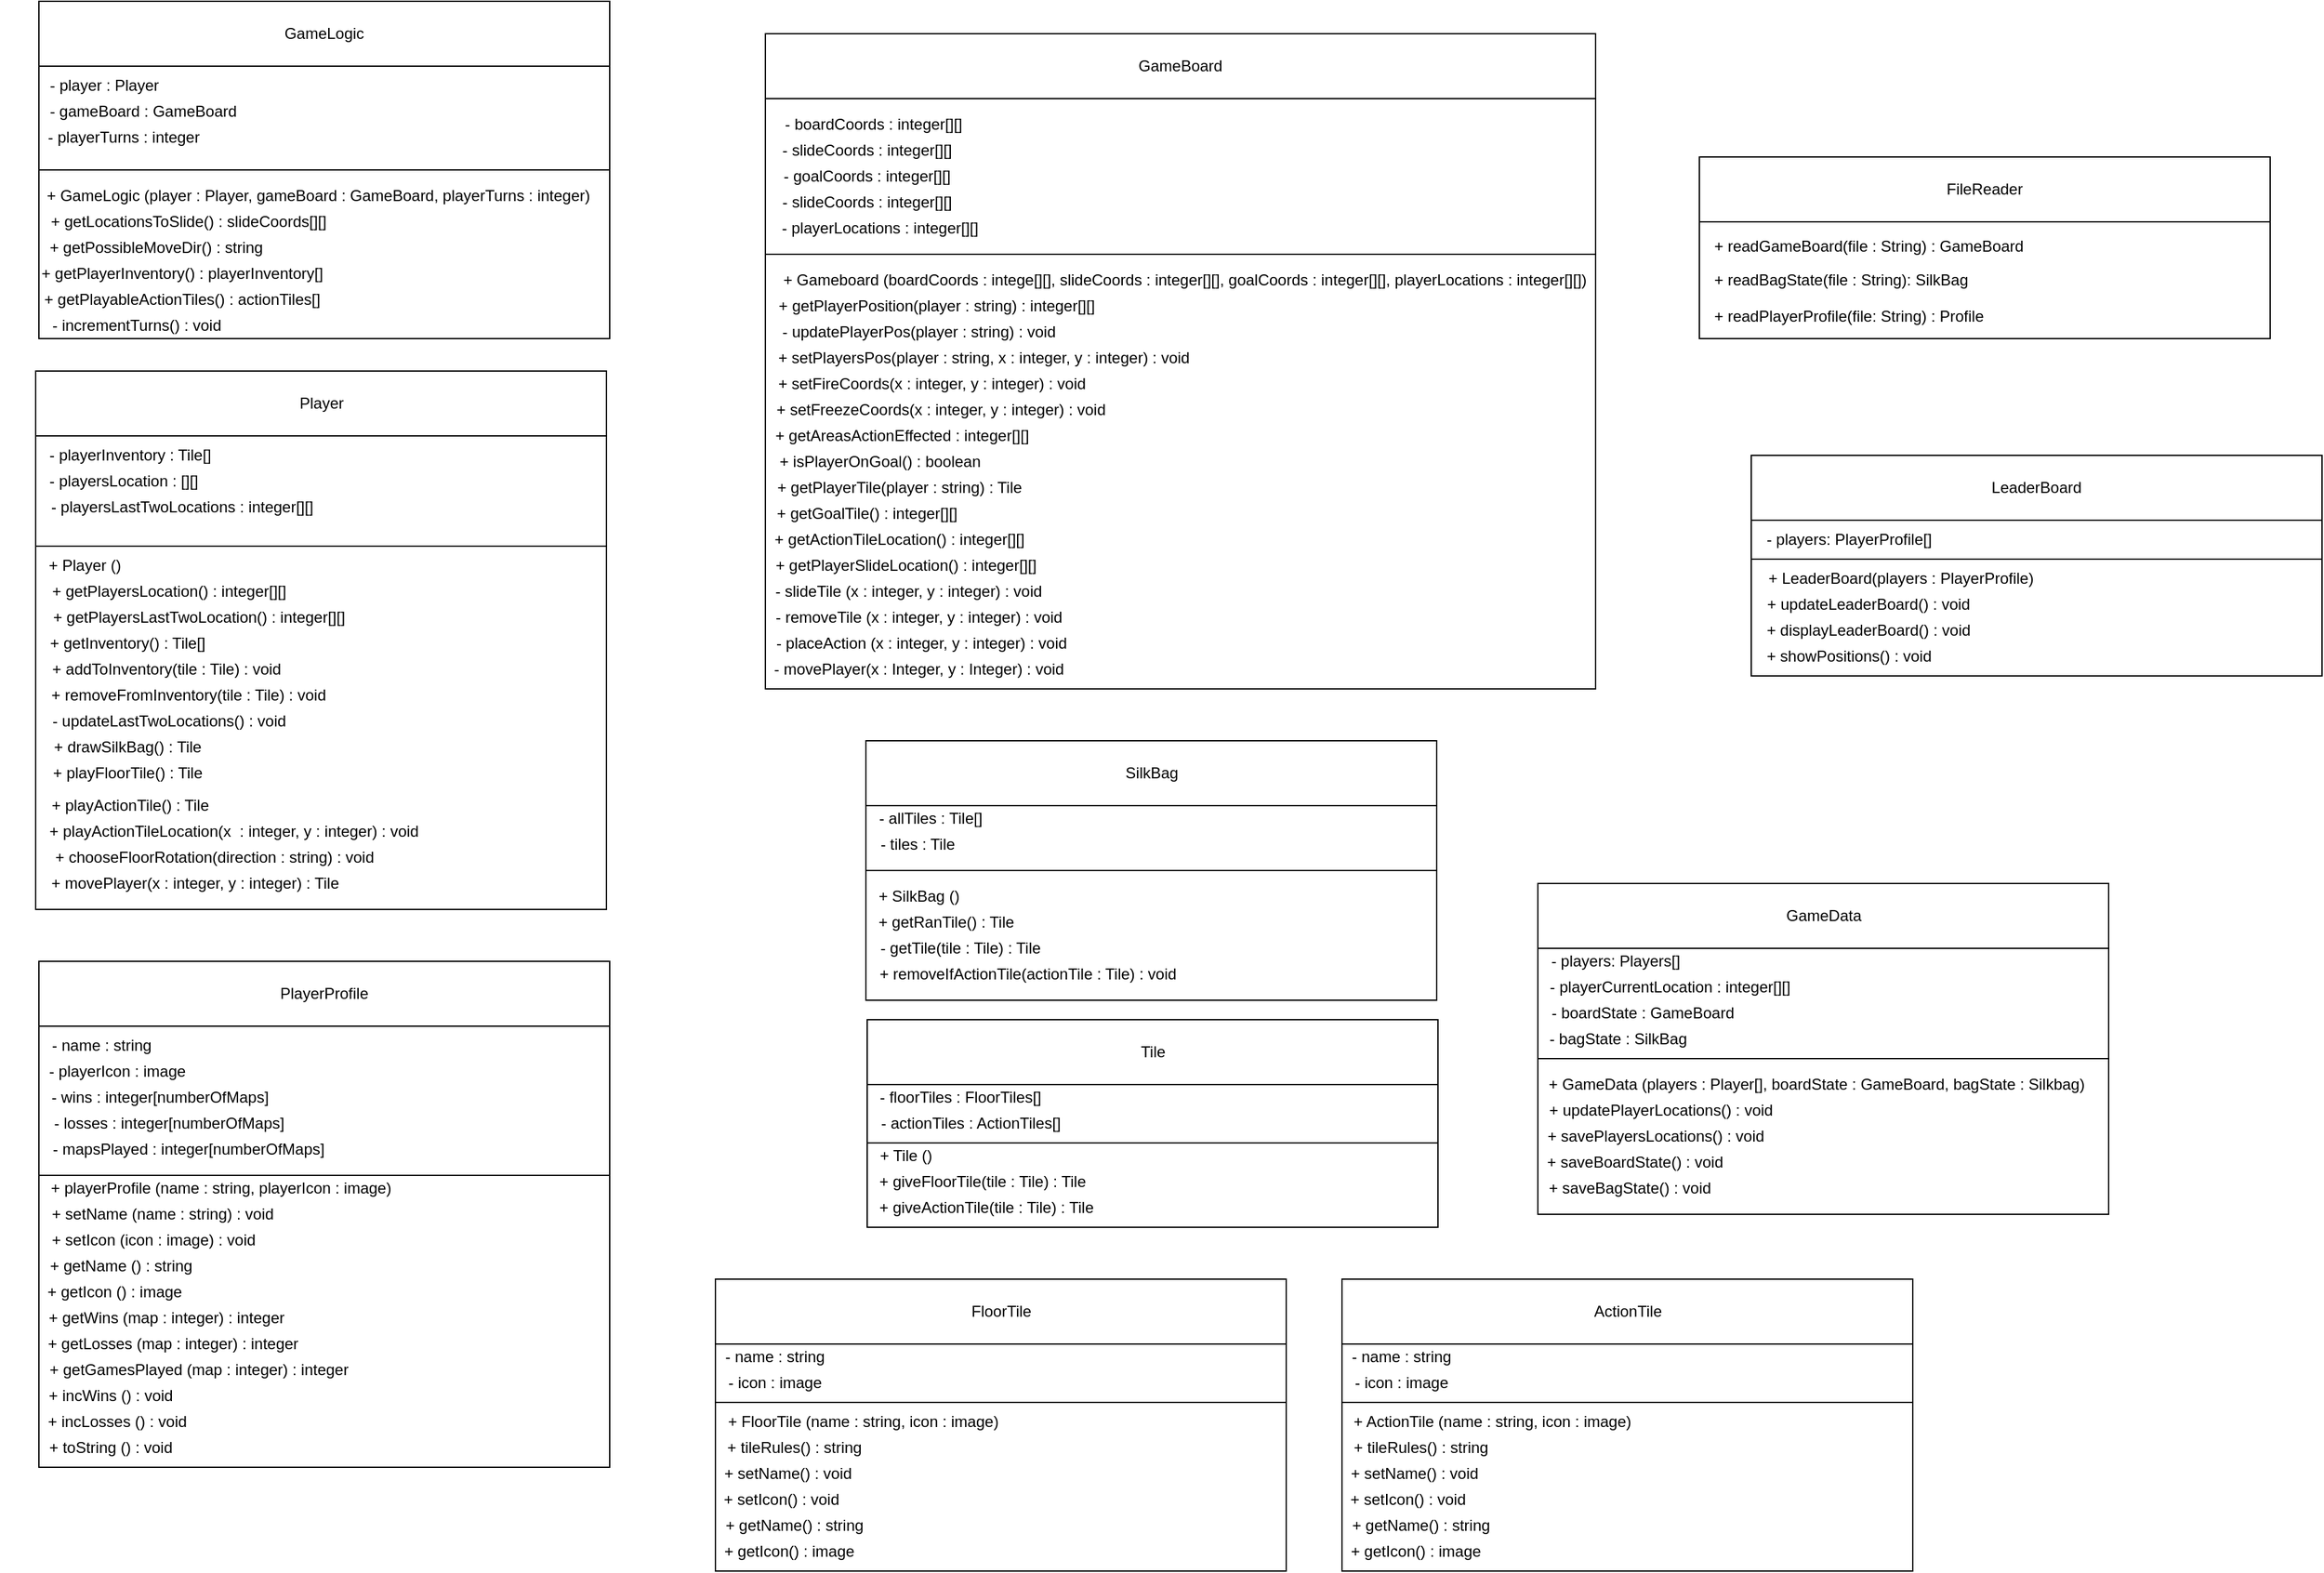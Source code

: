 <mxfile version="13.8.1" type="github"><diagram id="hc9EMMiAokFVV4D4Sd0b" name="Page-1"><mxGraphModel dx="1673" dy="942" grid="1" gridSize="10" guides="1" tooltips="1" connect="1" arrows="1" fold="1" page="1" pageScale="1" pageWidth="827" pageHeight="1169" math="0" shadow="0"><root><mxCell id="0"/><mxCell id="1" parent="0"/><mxCell id="tbtSMGsqEWslULZVBBSR-1" value="" style="rounded=0;whiteSpace=wrap;html=1;align=left;" parent="1" vertex="1"><mxGeometry x="90" y="90" width="440" height="130" as="geometry"/></mxCell><mxCell id="tbtSMGsqEWslULZVBBSR-2" value="GameLogic" style="rounded=0;whiteSpace=wrap;html=1;" parent="1" vertex="1"><mxGeometry x="90" y="90" width="440" height="50" as="geometry"/></mxCell><mxCell id="tbtSMGsqEWslULZVBBSR-5" value="" style="rounded=0;whiteSpace=wrap;html=1;" parent="1" vertex="1"><mxGeometry x="90" y="220" width="440" height="130" as="geometry"/></mxCell><mxCell id="tbtSMGsqEWslULZVBBSR-6" value="- playerTurns : integer " style="text;html=1;align=center;verticalAlign=middle;resizable=0;points=[];autosize=1;" parent="1" vertex="1"><mxGeometry x="90" y="185" width="130" height="20" as="geometry"/></mxCell><mxCell id="tbtSMGsqEWslULZVBBSR-10" value="+ getLocationsToSlide() : slideCoords[][]" style="text;html=1;align=center;verticalAlign=middle;resizable=0;points=[];autosize=1;" parent="1" vertex="1"><mxGeometry x="90" y="250" width="230" height="20" as="geometry"/></mxCell><mxCell id="tbtSMGsqEWslULZVBBSR-11" value="+ getPossibleMoveDir() : string" style="text;html=1;align=center;verticalAlign=middle;resizable=0;points=[];autosize=1;" parent="1" vertex="1"><mxGeometry x="90" y="270" width="180" height="20" as="geometry"/></mxCell><mxCell id="tbtSMGsqEWslULZVBBSR-12" value="+ getPlayerInventory() : playerInventory[]" style="text;html=1;align=center;verticalAlign=middle;resizable=0;points=[];autosize=1;" parent="1" vertex="1"><mxGeometry x="85" y="290" width="230" height="20" as="geometry"/></mxCell><mxCell id="tbtSMGsqEWslULZVBBSR-13" value="&amp;nbsp;&amp;nbsp;&amp;nbsp;&amp;nbsp;&amp;nbsp;&amp;nbsp; + getPlayableActionTiles() : actionTiles[]&amp;nbsp; " style="text;html=1;align=center;verticalAlign=middle;resizable=0;points=[];autosize=1;" parent="1" vertex="1"><mxGeometry x="60" y="310" width="260" height="20" as="geometry"/></mxCell><mxCell id="tbtSMGsqEWslULZVBBSR-16" value="" style="rounded=0;whiteSpace=wrap;html=1;align=left;" parent="1" vertex="1"><mxGeometry x="650" y="285" width="640" height="335" as="geometry"/></mxCell><mxCell id="tbtSMGsqEWslULZVBBSR-17" value="GameBoard" style="rounded=0;whiteSpace=wrap;html=1;" parent="1" vertex="1"><mxGeometry x="650" y="115" width="640" height="50" as="geometry"/></mxCell><mxCell id="tbtSMGsqEWslULZVBBSR-18" value="" style="rounded=0;whiteSpace=wrap;html=1;" parent="1" vertex="1"><mxGeometry x="650" y="165" width="640" height="120" as="geometry"/></mxCell><mxCell id="tbtSMGsqEWslULZVBBSR-20" value="&amp;nbsp;&amp;nbsp;&amp;nbsp;&amp;nbsp;&amp;nbsp;&amp;nbsp;&amp;nbsp;&amp;nbsp;&amp;nbsp;&amp;nbsp;&amp;nbsp;&amp;nbsp;&amp;nbsp;&amp;nbsp;&amp;nbsp; + getPlayerPosition(player : string) : integer[][]" style="text;html=1;align=center;verticalAlign=middle;resizable=0;points=[];autosize=1;" parent="1" vertex="1"><mxGeometry x="600" y="315" width="310" height="20" as="geometry"/></mxCell><mxCell id="tbtSMGsqEWslULZVBBSR-24" value="- updatePlayerPos(player : string) : void" style="text;html=1;align=center;verticalAlign=middle;resizable=0;points=[];autosize=1;" parent="1" vertex="1"><mxGeometry x="653" y="335" width="230" height="20" as="geometry"/></mxCell><mxCell id="tbtSMGsqEWslULZVBBSR-25" value="+ setPlayersPos(player : string, x : integer, y : integer) : void" style="text;html=1;align=center;verticalAlign=middle;resizable=0;points=[];autosize=1;" parent="1" vertex="1"><mxGeometry x="653" y="355" width="330" height="20" as="geometry"/></mxCell><mxCell id="tbtSMGsqEWslULZVBBSR-26" value="+ setFireCoords(x : integer, y : integer) : void" style="text;html=1;align=center;verticalAlign=middle;resizable=0;points=[];autosize=1;" parent="1" vertex="1"><mxGeometry x="653" y="375" width="250" height="20" as="geometry"/></mxCell><mxCell id="tbtSMGsqEWslULZVBBSR-27" value="+ setFreezeCoords(x : integer, y : integer) : void" style="text;html=1;align=center;verticalAlign=middle;resizable=0;points=[];autosize=1;" parent="1" vertex="1"><mxGeometry x="650" y="395" width="270" height="20" as="geometry"/></mxCell><mxCell id="tbtSMGsqEWslULZVBBSR-28" value="+ isPlayerOnGoal() : boolean" style="text;html=1;align=center;verticalAlign=middle;resizable=0;points=[];autosize=1;" parent="1" vertex="1"><mxGeometry x="653" y="435" width="170" height="20" as="geometry"/></mxCell><mxCell id="tbtSMGsqEWslULZVBBSR-29" value="+ getPlayerTile(player : string) : Tile" style="text;html=1;align=center;verticalAlign=middle;resizable=0;points=[];autosize=1;" parent="1" vertex="1"><mxGeometry x="648" y="455" width="210" height="20" as="geometry"/></mxCell><mxCell id="tbtSMGsqEWslULZVBBSR-30" value="+ getActionTileLocation() : integer[][]" style="text;html=1;align=center;verticalAlign=middle;resizable=0;points=[];autosize=1;" parent="1" vertex="1"><mxGeometry x="648" y="495" width="210" height="20" as="geometry"/></mxCell><mxCell id="tbtSMGsqEWslULZVBBSR-31" value="+ getPlayerSlideLocation() : integer[][]" style="text;html=1;align=center;verticalAlign=middle;resizable=0;points=[];autosize=1;" parent="1" vertex="1"><mxGeometry x="648" y="515" width="220" height="20" as="geometry"/></mxCell><mxCell id="tbtSMGsqEWslULZVBBSR-32" value="- slideTile (x : integer, y : integer) : void" style="text;html=1;align=center;verticalAlign=middle;resizable=0;points=[];autosize=1;" parent="1" vertex="1"><mxGeometry x="650" y="535" width="220" height="20" as="geometry"/></mxCell><mxCell id="tbtSMGsqEWslULZVBBSR-33" value="- placeAction (x : integer, y : integer) : void" style="text;html=1;align=center;verticalAlign=middle;resizable=0;points=[];autosize=1;" parent="1" vertex="1"><mxGeometry x="650" y="575" width="240" height="20" as="geometry"/></mxCell><mxCell id="tbtSMGsqEWslULZVBBSR-34" value="- movePlayer(x : Integer, y : Integer) : void" style="text;html=1;align=center;verticalAlign=middle;resizable=0;points=[];autosize=1;" parent="1" vertex="1"><mxGeometry x="653" y="595" width="230" height="20" as="geometry"/></mxCell><mxCell id="tbtSMGsqEWslULZVBBSR-36" value="+ getGoalTile() : integer[][]" style="text;html=1;align=center;verticalAlign=middle;resizable=0;points=[];autosize=1;" parent="1" vertex="1"><mxGeometry x="648" y="475" width="160" height="20" as="geometry"/></mxCell><mxCell id="tbtSMGsqEWslULZVBBSR-37" value="- boardCoords : integer[][]" style="text;html=1;align=center;verticalAlign=middle;resizable=0;points=[];autosize=1;" parent="1" vertex="1"><mxGeometry x="658" y="175" width="150" height="20" as="geometry"/></mxCell><mxCell id="tbtSMGsqEWslULZVBBSR-38" value="- slideCoords : integer[][]" style="text;html=1;align=center;verticalAlign=middle;resizable=0;points=[];autosize=1;" parent="1" vertex="1"><mxGeometry x="653" y="195" width="150" height="20" as="geometry"/></mxCell><mxCell id="tbtSMGsqEWslULZVBBSR-39" value="- goalCoords : integer[][]" style="text;html=1;align=center;verticalAlign=middle;resizable=0;points=[];autosize=1;" parent="1" vertex="1"><mxGeometry x="653" y="215" width="150" height="20" as="geometry"/></mxCell><mxCell id="tbtSMGsqEWslULZVBBSR-40" value="- slideCoords : integer[][]" style="text;html=1;align=center;verticalAlign=middle;resizable=0;points=[];autosize=1;" parent="1" vertex="1"><mxGeometry x="653" y="235" width="150" height="20" as="geometry"/></mxCell><mxCell id="tbtSMGsqEWslULZVBBSR-41" value="+ getAreasActionEffected : integer[][]" style="text;html=1;align=center;verticalAlign=middle;resizable=0;points=[];autosize=1;" parent="1" vertex="1"><mxGeometry x="650" y="415" width="210" height="20" as="geometry"/></mxCell><mxCell id="tbtSMGsqEWslULZVBBSR-42" value="- playerLocations : integer[][]" style="text;html=1;align=center;verticalAlign=middle;resizable=0;points=[];autosize=1;" parent="1" vertex="1"><mxGeometry x="653" y="255" width="170" height="20" as="geometry"/></mxCell><mxCell id="tbtSMGsqEWslULZVBBSR-43" value="+ Gameboard (boardCoords : intege[][], slideCoords : integer[][], goalCoords : integer[][], playerLocations : integer[][]) " style="text;html=1;align=center;verticalAlign=middle;resizable=0;points=[];autosize=1;" parent="1" vertex="1"><mxGeometry x="648" y="295" width="650" height="20" as="geometry"/></mxCell><mxCell id="tbtSMGsqEWslULZVBBSR-44" value="- gameBoard : GameBoard " style="text;html=1;align=center;verticalAlign=middle;resizable=0;points=[];autosize=1;" parent="1" vertex="1"><mxGeometry x="90" y="165" width="160" height="20" as="geometry"/></mxCell><mxCell id="tbtSMGsqEWslULZVBBSR-45" value="- player : Player" style="text;html=1;align=center;verticalAlign=middle;resizable=0;points=[];autosize=1;" parent="1" vertex="1"><mxGeometry x="90" y="145" width="100" height="20" as="geometry"/></mxCell><mxCell id="tbtSMGsqEWslULZVBBSR-46" value="- incrementTurns() : void " style="text;html=1;align=center;verticalAlign=middle;resizable=0;points=[];autosize=1;" parent="1" vertex="1"><mxGeometry x="90" y="330" width="150" height="20" as="geometry"/></mxCell><mxCell id="tbtSMGsqEWslULZVBBSR-47" value="+ GameLogic (player : Player, gameBoard : GameBoard, playerTurns : integer)" style="text;html=1;align=center;verticalAlign=middle;resizable=0;points=[];autosize=1;" parent="1" vertex="1"><mxGeometry x="85" y="230" width="440" height="20" as="geometry"/></mxCell><mxCell id="tbtSMGsqEWslULZVBBSR-48" value="- removeTile (x : integer, y : integer) : void" style="text;html=1;align=center;verticalAlign=middle;resizable=0;points=[];autosize=1;" parent="1" vertex="1"><mxGeometry x="653" y="555" width="230" height="20" as="geometry"/></mxCell><mxCell id="tbtSMGsqEWslULZVBBSR-49" value="" style="rounded=0;whiteSpace=wrap;html=1;align=left;" parent="1" vertex="1"><mxGeometry x="87.5" y="375" width="440" height="135" as="geometry"/></mxCell><mxCell id="tbtSMGsqEWslULZVBBSR-50" value="Player" style="rounded=0;whiteSpace=wrap;html=1;" parent="1" vertex="1"><mxGeometry x="87.5" y="375" width="440" height="50" as="geometry"/></mxCell><mxCell id="tbtSMGsqEWslULZVBBSR-51" value="" style="rounded=0;whiteSpace=wrap;html=1;" parent="1" vertex="1"><mxGeometry x="87.5" y="510" width="440" height="280" as="geometry"/></mxCell><mxCell id="tbtSMGsqEWslULZVBBSR-57" value="- playerInventory : Tile[]" style="text;html=1;align=center;verticalAlign=middle;resizable=0;points=[];autosize=1;" parent="1" vertex="1"><mxGeometry x="90" y="430" width="140" height="20" as="geometry"/></mxCell><mxCell id="tbtSMGsqEWslULZVBBSR-82" value="" style="rounded=0;whiteSpace=wrap;html=1;align=left;" parent="1" vertex="1"><mxGeometry x="90" y="830" width="440" height="185" as="geometry"/></mxCell><mxCell id="tbtSMGsqEWslULZVBBSR-83" value="PlayerProfile" style="rounded=0;whiteSpace=wrap;html=1;" parent="1" vertex="1"><mxGeometry x="90" y="830" width="440" height="50" as="geometry"/></mxCell><mxCell id="tbtSMGsqEWslULZVBBSR-84" value="" style="rounded=0;whiteSpace=wrap;html=1;" parent="1" vertex="1"><mxGeometry x="90" y="995" width="440" height="225" as="geometry"/></mxCell><mxCell id="tbtSMGsqEWslULZVBBSR-85" value="- wins : integer[numberOfMaps] " style="text;html=1;align=center;verticalAlign=middle;resizable=0;points=[];autosize=1;" parent="1" vertex="1"><mxGeometry x="87.5" y="925" width="190" height="20" as="geometry"/></mxCell><mxCell id="tbtSMGsqEWslULZVBBSR-86" value="- playerIcon : image " style="text;html=1;align=center;verticalAlign=middle;resizable=0;points=[];autosize=1;" parent="1" vertex="1"><mxGeometry x="90" y="905" width="120" height="20" as="geometry"/></mxCell><mxCell id="tbtSMGsqEWslULZVBBSR-87" value="- name : string" style="text;html=1;align=center;verticalAlign=middle;resizable=0;points=[];autosize=1;" parent="1" vertex="1"><mxGeometry x="92.5" y="885" width="90" height="20" as="geometry"/></mxCell><mxCell id="tbtSMGsqEWslULZVBBSR-88" value="- losses : integer[numberOfMaps] " style="text;html=1;align=center;verticalAlign=middle;resizable=0;points=[];autosize=1;" parent="1" vertex="1"><mxGeometry x="90" y="945" width="200" height="20" as="geometry"/></mxCell><mxCell id="tbtSMGsqEWslULZVBBSR-89" value="- mapsPlayed : integer[numberOfMaps] " style="text;html=1;align=center;verticalAlign=middle;resizable=0;points=[];autosize=1;" parent="1" vertex="1"><mxGeometry x="90" y="965" width="230" height="20" as="geometry"/></mxCell><mxCell id="tbtSMGsqEWslULZVBBSR-90" value="+ playerProfile (name : string, playerIcon : image)" style="text;html=1;align=center;verticalAlign=middle;resizable=0;points=[];autosize=1;" parent="1" vertex="1"><mxGeometry x="90" y="995" width="280" height="20" as="geometry"/></mxCell><mxCell id="tbtSMGsqEWslULZVBBSR-91" value="+ setName (name : string) : void " style="text;html=1;align=center;verticalAlign=middle;resizable=0;points=[];autosize=1;" parent="1" vertex="1"><mxGeometry x="90" y="1015" width="190" height="20" as="geometry"/></mxCell><mxCell id="tbtSMGsqEWslULZVBBSR-92" value="+ setIcon (icon : image) : void " style="text;html=1;align=center;verticalAlign=middle;resizable=0;points=[];autosize=1;" parent="1" vertex="1"><mxGeometry x="92.5" y="1035" width="170" height="20" as="geometry"/></mxCell><mxCell id="tbtSMGsqEWslULZVBBSR-93" value="+ getName () : string " style="text;html=1;align=center;verticalAlign=middle;resizable=0;points=[];autosize=1;" parent="1" vertex="1"><mxGeometry x="87.5" y="1055" width="130" height="20" as="geometry"/></mxCell><mxCell id="tbtSMGsqEWslULZVBBSR-94" value="+ getIcon () : image " style="text;html=1;align=center;verticalAlign=middle;resizable=0;points=[];autosize=1;" parent="1" vertex="1"><mxGeometry x="87.5" y="1075" width="120" height="20" as="geometry"/></mxCell><mxCell id="tbtSMGsqEWslULZVBBSR-95" value="+ getWins (map : integer) : integer " style="text;html=1;align=center;verticalAlign=middle;resizable=0;points=[];autosize=1;" parent="1" vertex="1"><mxGeometry x="87.5" y="1095" width="200" height="20" as="geometry"/></mxCell><mxCell id="tbtSMGsqEWslULZVBBSR-96" value="+ getLosses (map : integer) : integer " style="text;html=1;align=center;verticalAlign=middle;resizable=0;points=[];autosize=1;" parent="1" vertex="1"><mxGeometry x="87.5" y="1115" width="210" height="20" as="geometry"/></mxCell><mxCell id="tbtSMGsqEWslULZVBBSR-97" value="+ incWins () : void " style="text;html=1;align=center;verticalAlign=middle;resizable=0;points=[];autosize=1;" parent="1" vertex="1"><mxGeometry x="90" y="1155" width="110" height="20" as="geometry"/></mxCell><mxCell id="tbtSMGsqEWslULZVBBSR-98" value="+ incLosses () : void " style="text;html=1;align=center;verticalAlign=middle;resizable=0;points=[];autosize=1;" parent="1" vertex="1"><mxGeometry x="85" y="1175" width="130" height="20" as="geometry"/></mxCell><mxCell id="tbtSMGsqEWslULZVBBSR-99" value="+ getGamesPlayed (map : integer) : integer " style="text;html=1;align=center;verticalAlign=middle;resizable=0;points=[];autosize=1;" parent="1" vertex="1"><mxGeometry x="87.5" y="1135" width="250" height="20" as="geometry"/></mxCell><mxCell id="tbtSMGsqEWslULZVBBSR-100" value="+ toString () : void " style="text;html=1;align=center;verticalAlign=middle;resizable=0;points=[];autosize=1;" parent="1" vertex="1"><mxGeometry x="90" y="1195" width="110" height="20" as="geometry"/></mxCell><mxCell id="tbtSMGsqEWslULZVBBSR-101" value="&amp;nbsp;&amp;nbsp; - playersLastTwoLocations : integer[][]" style="text;html=1;align=center;verticalAlign=middle;resizable=0;points=[];autosize=1;" parent="1" vertex="1"><mxGeometry x="80" y="470" width="230" height="20" as="geometry"/></mxCell><mxCell id="tbtSMGsqEWslULZVBBSR-102" value="&amp;nbsp;&amp;nbsp; - playersLocation : [][]" style="text;html=1;align=center;verticalAlign=middle;resizable=0;points=[];autosize=1;" parent="1" vertex="1"><mxGeometry x="80" y="450" width="140" height="20" as="geometry"/></mxCell><mxCell id="tbtSMGsqEWslULZVBBSR-104" value="&amp;nbsp;&amp;nbsp; + getPlayersLocation() : integer[][]" style="text;html=1;align=center;verticalAlign=middle;resizable=0;points=[];autosize=1;" parent="1" vertex="1"><mxGeometry x="80" y="535" width="210" height="20" as="geometry"/></mxCell><mxCell id="tbtSMGsqEWslULZVBBSR-106" value="&amp;nbsp;&amp;nbsp; + getPlayersLastTwoLocation() : integer[][]" style="text;html=1;align=center;verticalAlign=middle;resizable=0;points=[];autosize=1;" parent="1" vertex="1"><mxGeometry x="82.5" y="555" width="250" height="20" as="geometry"/></mxCell><mxCell id="tbtSMGsqEWslULZVBBSR-107" value="+ Player ()" style="text;html=1;align=center;verticalAlign=middle;resizable=0;points=[];autosize=1;" parent="1" vertex="1"><mxGeometry x="90" y="515" width="70" height="20" as="geometry"/></mxCell><mxCell id="tbtSMGsqEWslULZVBBSR-108" value="&amp;nbsp;&amp;nbsp; - updateLastTwoLocations() : void" style="text;html=1;align=center;verticalAlign=middle;resizable=0;points=[];autosize=1;" parent="1" vertex="1"><mxGeometry x="80" y="635" width="210" height="20" as="geometry"/></mxCell><mxCell id="tbtSMGsqEWslULZVBBSR-109" value="&amp;nbsp;&amp;nbsp; + drawSilkBag() : Tile" style="text;html=1;align=center;verticalAlign=middle;resizable=0;points=[];autosize=1;" parent="1" vertex="1"><mxGeometry x="82.5" y="655" width="140" height="20" as="geometry"/></mxCell><mxCell id="tbtSMGsqEWslULZVBBSR-110" value="&amp;nbsp;&amp;nbsp; + getInventory() : Tile[]" style="text;html=1;align=center;verticalAlign=middle;resizable=0;points=[];autosize=1;" parent="1" vertex="1"><mxGeometry x="82.5" y="575" width="140" height="20" as="geometry"/></mxCell><mxCell id="tbtSMGsqEWslULZVBBSR-111" value="&amp;nbsp;&amp;nbsp; + addToInventory(tile : Tile) : void" style="text;html=1;align=center;verticalAlign=middle;resizable=0;points=[];autosize=1;" parent="1" vertex="1"><mxGeometry x="82.5" y="595" width="200" height="20" as="geometry"/></mxCell><mxCell id="tbtSMGsqEWslULZVBBSR-112" value="&amp;nbsp;&amp;nbsp; + removeFromInventory(tile : Tile) : void" style="text;html=1;align=center;verticalAlign=middle;resizable=0;points=[];autosize=1;" parent="1" vertex="1"><mxGeometry x="80" y="615" width="240" height="20" as="geometry"/></mxCell><mxCell id="tbtSMGsqEWslULZVBBSR-113" value="&amp;nbsp;&amp;nbsp; + playFloorTile() : Tile " style="text;html=1;align=center;verticalAlign=middle;resizable=0;points=[];autosize=1;" parent="1" vertex="1"><mxGeometry x="82.5" y="675" width="140" height="20" as="geometry"/></mxCell><mxCell id="tbtSMGsqEWslULZVBBSR-114" value="&amp;nbsp;&amp;nbsp; + playActionTile() : Tile" style="text;html=1;align=center;verticalAlign=middle;resizable=0;points=[];autosize=1;" parent="1" vertex="1"><mxGeometry x="80" y="700" width="150" height="20" as="geometry"/></mxCell><mxCell id="tbtSMGsqEWslULZVBBSR-115" value="&amp;nbsp;&amp;nbsp; + chooseFloorRotation(direction : string) : void" style="text;html=1;align=center;verticalAlign=middle;resizable=0;points=[];autosize=1;" parent="1" vertex="1"><mxGeometry x="80" y="740" width="280" height="20" as="geometry"/></mxCell><mxCell id="tbtSMGsqEWslULZVBBSR-116" value="&amp;nbsp;&amp;nbsp; + playActionTileLocation(x&amp;nbsp; : integer, y : integer) : void" style="text;html=1;align=center;verticalAlign=middle;resizable=0;points=[];autosize=1;" parent="1" vertex="1"><mxGeometry x="80" y="720" width="310" height="20" as="geometry"/></mxCell><mxCell id="tbtSMGsqEWslULZVBBSR-117" value="&amp;nbsp;&amp;nbsp; + movePlayer(x : integer, y : integer) : Tile" style="text;html=1;align=center;verticalAlign=middle;resizable=0;points=[];autosize=1;" parent="1" vertex="1"><mxGeometry x="85" y="760" width="240" height="20" as="geometry"/></mxCell><mxCell id="hSHP5A7G_jjUeUoypNoO-1" value="" style="rounded=0;whiteSpace=wrap;html=1;align=left;" vertex="1" parent="1"><mxGeometry x="727.5" y="660" width="440" height="135" as="geometry"/></mxCell><mxCell id="hSHP5A7G_jjUeUoypNoO-2" value="SilkBag" style="rounded=0;whiteSpace=wrap;html=1;" vertex="1" parent="1"><mxGeometry x="727.5" y="660" width="440" height="50" as="geometry"/></mxCell><mxCell id="hSHP5A7G_jjUeUoypNoO-3" value="&lt;div&gt;&lt;br&gt;&lt;/div&gt;&lt;div&gt;&lt;br&gt;&lt;/div&gt;" style="rounded=0;whiteSpace=wrap;html=1;" vertex="1" parent="1"><mxGeometry x="727.5" y="760" width="440" height="100" as="geometry"/></mxCell><mxCell id="hSHP5A7G_jjUeUoypNoO-4" value="- allTiles : Tile[]" style="text;html=1;align=center;verticalAlign=middle;resizable=0;points=[];autosize=1;" vertex="1" parent="1"><mxGeometry x="727" y="710" width="100" height="20" as="geometry"/></mxCell><mxCell id="hSHP5A7G_jjUeUoypNoO-39" value="+ SilkBag ()" style="text;html=1;align=center;verticalAlign=middle;resizable=0;points=[];autosize=1;" vertex="1" parent="1"><mxGeometry x="728" y="770" width="80" height="20" as="geometry"/></mxCell><mxCell id="hSHP5A7G_jjUeUoypNoO-40" value="+ getRanTile() : Tile" style="text;html=1;align=center;verticalAlign=middle;resizable=0;points=[];autosize=1;" vertex="1" parent="1"><mxGeometry x="728.5" y="790" width="120" height="20" as="geometry"/></mxCell><mxCell id="hSHP5A7G_jjUeUoypNoO-41" value="+ removeIfActionTile(actionTile : Tile) : void" style="text;html=1;align=center;verticalAlign=middle;resizable=0;points=[];autosize=1;" vertex="1" parent="1"><mxGeometry x="727" y="830" width="250" height="20" as="geometry"/></mxCell><mxCell id="hSHP5A7G_jjUeUoypNoO-42" value="" style="rounded=0;whiteSpace=wrap;html=1;align=left;" vertex="1" parent="1"><mxGeometry x="728.5" y="875" width="440" height="135" as="geometry"/></mxCell><mxCell id="hSHP5A7G_jjUeUoypNoO-43" value="Tile" style="rounded=0;whiteSpace=wrap;html=1;" vertex="1" parent="1"><mxGeometry x="728.5" y="875" width="440" height="50" as="geometry"/></mxCell><mxCell id="hSHP5A7G_jjUeUoypNoO-44" value="" style="rounded=0;whiteSpace=wrap;html=1;" vertex="1" parent="1"><mxGeometry x="728.5" y="970" width="440" height="65" as="geometry"/></mxCell><mxCell id="hSHP5A7G_jjUeUoypNoO-45" value="- floorTiles : FloorTiles[]" style="text;html=1;align=center;verticalAlign=middle;resizable=0;points=[];autosize=1;" vertex="1" parent="1"><mxGeometry x="730" y="925" width="140" height="20" as="geometry"/></mxCell><mxCell id="hSHP5A7G_jjUeUoypNoO-46" value="+ Tile ()" style="text;html=1;align=center;verticalAlign=middle;resizable=0;points=[];autosize=1;" vertex="1" parent="1"><mxGeometry x="727.5" y="970" width="60" height="20" as="geometry"/></mxCell><mxCell id="hSHP5A7G_jjUeUoypNoO-47" value="+ giveFloorTile(tile : Tile) : Tile" style="text;html=1;align=center;verticalAlign=middle;resizable=0;points=[];autosize=1;" vertex="1" parent="1"><mxGeometry x="727" y="990" width="180" height="20" as="geometry"/></mxCell><mxCell id="hSHP5A7G_jjUeUoypNoO-50" value="- getTile(tile : Tile) : Tile" style="text;html=1;align=center;verticalAlign=middle;resizable=0;points=[];autosize=1;" vertex="1" parent="1"><mxGeometry x="730" y="810" width="140" height="20" as="geometry"/></mxCell><mxCell id="hSHP5A7G_jjUeUoypNoO-51" value="- actionTiles : ActionTiles[]" style="text;html=1;align=center;verticalAlign=middle;resizable=0;points=[];autosize=1;" vertex="1" parent="1"><mxGeometry x="727.5" y="945" width="160" height="20" as="geometry"/></mxCell><mxCell id="hSHP5A7G_jjUeUoypNoO-52" value="" style="rounded=0;whiteSpace=wrap;html=1;align=left;" vertex="1" parent="1"><mxGeometry x="611.5" y="1075" width="440" height="135" as="geometry"/></mxCell><mxCell id="hSHP5A7G_jjUeUoypNoO-53" value="FloorTile" style="rounded=0;whiteSpace=wrap;html=1;" vertex="1" parent="1"><mxGeometry x="611.5" y="1075" width="440" height="50" as="geometry"/></mxCell><mxCell id="hSHP5A7G_jjUeUoypNoO-54" value="" style="rounded=0;whiteSpace=wrap;html=1;" vertex="1" parent="1"><mxGeometry x="611.5" y="1170" width="440" height="130" as="geometry"/></mxCell><mxCell id="hSHP5A7G_jjUeUoypNoO-55" value="- name : string" style="text;html=1;align=center;verticalAlign=middle;resizable=0;points=[];autosize=1;" vertex="1" parent="1"><mxGeometry x="611.5" y="1125" width="90" height="20" as="geometry"/></mxCell><mxCell id="hSHP5A7G_jjUeUoypNoO-56" value="+ FloorTile (name : string, icon : image)" style="text;html=1;align=center;verticalAlign=middle;resizable=0;points=[];autosize=1;" vertex="1" parent="1"><mxGeometry x="610" y="1175" width="230" height="20" as="geometry"/></mxCell><mxCell id="hSHP5A7G_jjUeUoypNoO-57" value="+ tileRules() : string" style="text;html=1;align=center;verticalAlign=middle;resizable=0;points=[];autosize=1;" vertex="1" parent="1"><mxGeometry x="611.5" y="1195" width="120" height="20" as="geometry"/></mxCell><mxCell id="hSHP5A7G_jjUeUoypNoO-58" value="- icon : image" style="text;html=1;align=center;verticalAlign=middle;resizable=0;points=[];autosize=1;" vertex="1" parent="1"><mxGeometry x="611.5" y="1145" width="90" height="20" as="geometry"/></mxCell><mxCell id="hSHP5A7G_jjUeUoypNoO-66" value="+ giveActionTile(tile : Tile) : Tile" style="text;html=1;align=center;verticalAlign=middle;resizable=0;points=[];autosize=1;" vertex="1" parent="1"><mxGeometry x="730" y="1010" width="180" height="20" as="geometry"/></mxCell><mxCell id="hSHP5A7G_jjUeUoypNoO-69" value="+ setName() : void" style="text;html=1;align=center;verticalAlign=middle;resizable=0;points=[];autosize=1;" vertex="1" parent="1"><mxGeometry x="607" y="1215" width="120" height="20" as="geometry"/></mxCell><mxCell id="hSHP5A7G_jjUeUoypNoO-70" value="+ setIcon() : void" style="text;html=1;align=center;verticalAlign=middle;resizable=0;points=[];autosize=1;" vertex="1" parent="1"><mxGeometry x="611.5" y="1235" width="100" height="20" as="geometry"/></mxCell><mxCell id="hSHP5A7G_jjUeUoypNoO-71" value="+ getIcon() : image" style="text;html=1;align=center;verticalAlign=middle;resizable=0;points=[];autosize=1;" vertex="1" parent="1"><mxGeometry x="607.5" y="1275" width="120" height="20" as="geometry"/></mxCell><mxCell id="hSHP5A7G_jjUeUoypNoO-72" value="+ getName() : string" style="text;html=1;align=center;verticalAlign=middle;resizable=0;points=[];autosize=1;" vertex="1" parent="1"><mxGeometry x="611.5" y="1255" width="120" height="20" as="geometry"/></mxCell><mxCell id="hSHP5A7G_jjUeUoypNoO-95" value="" style="rounded=0;whiteSpace=wrap;html=1;align=left;" vertex="1" parent="1"><mxGeometry x="1094.5" y="1075" width="440" height="135" as="geometry"/></mxCell><mxCell id="hSHP5A7G_jjUeUoypNoO-96" value="ActionTile" style="rounded=0;whiteSpace=wrap;html=1;" vertex="1" parent="1"><mxGeometry x="1094.5" y="1075" width="440" height="50" as="geometry"/></mxCell><mxCell id="hSHP5A7G_jjUeUoypNoO-97" value="" style="rounded=0;whiteSpace=wrap;html=1;" vertex="1" parent="1"><mxGeometry x="1094.5" y="1170" width="440" height="130" as="geometry"/></mxCell><mxCell id="hSHP5A7G_jjUeUoypNoO-98" value="- name : string" style="text;html=1;align=center;verticalAlign=middle;resizable=0;points=[];autosize=1;" vertex="1" parent="1"><mxGeometry x="1094.5" y="1125" width="90" height="20" as="geometry"/></mxCell><mxCell id="hSHP5A7G_jjUeUoypNoO-99" value="+ ActionTile (name : string, icon : image)" style="text;html=1;align=center;verticalAlign=middle;resizable=0;points=[];autosize=1;" vertex="1" parent="1"><mxGeometry x="1094.5" y="1175" width="230" height="20" as="geometry"/></mxCell><mxCell id="hSHP5A7G_jjUeUoypNoO-100" value="+ tileRules() : string" style="text;html=1;align=center;verticalAlign=middle;resizable=0;points=[];autosize=1;" vertex="1" parent="1"><mxGeometry x="1094.5" y="1195" width="120" height="20" as="geometry"/></mxCell><mxCell id="hSHP5A7G_jjUeUoypNoO-101" value="- icon : image" style="text;html=1;align=center;verticalAlign=middle;resizable=0;points=[];autosize=1;" vertex="1" parent="1"><mxGeometry x="1094.5" y="1145" width="90" height="20" as="geometry"/></mxCell><mxCell id="hSHP5A7G_jjUeUoypNoO-102" value="+ setName() : void" style="text;html=1;align=center;verticalAlign=middle;resizable=0;points=[];autosize=1;" vertex="1" parent="1"><mxGeometry x="1090" y="1215" width="120" height="20" as="geometry"/></mxCell><mxCell id="hSHP5A7G_jjUeUoypNoO-103" value="+ setIcon() : void" style="text;html=1;align=center;verticalAlign=middle;resizable=0;points=[];autosize=1;" vertex="1" parent="1"><mxGeometry x="1094.5" y="1235" width="100" height="20" as="geometry"/></mxCell><mxCell id="hSHP5A7G_jjUeUoypNoO-104" value="+ getIcon() : image" style="text;html=1;align=center;verticalAlign=middle;resizable=0;points=[];autosize=1;" vertex="1" parent="1"><mxGeometry x="1090.5" y="1275" width="120" height="20" as="geometry"/></mxCell><mxCell id="hSHP5A7G_jjUeUoypNoO-105" value="+ getName() : string" style="text;html=1;align=center;verticalAlign=middle;resizable=0;points=[];autosize=1;" vertex="1" parent="1"><mxGeometry x="1094.5" y="1255" width="120" height="20" as="geometry"/></mxCell><mxCell id="hSHP5A7G_jjUeUoypNoO-106" value="- tiles : Tile" style="text;html=1;align=center;verticalAlign=middle;resizable=0;points=[];autosize=1;" vertex="1" parent="1"><mxGeometry x="731.5" y="730" width="70" height="20" as="geometry"/></mxCell><mxCell id="hSHP5A7G_jjUeUoypNoO-108" value="" style="rounded=0;whiteSpace=wrap;html=1;align=left;" vertex="1" parent="1"><mxGeometry x="1245.5" y="770" width="440" height="135" as="geometry"/></mxCell><mxCell id="hSHP5A7G_jjUeUoypNoO-109" value="GameData" style="rounded=0;whiteSpace=wrap;html=1;" vertex="1" parent="1"><mxGeometry x="1245.5" y="770" width="440" height="50" as="geometry"/></mxCell><mxCell id="hSHP5A7G_jjUeUoypNoO-110" value="" style="rounded=0;whiteSpace=wrap;html=1;" vertex="1" parent="1"><mxGeometry x="1245.5" y="905" width="440" height="120" as="geometry"/></mxCell><mxCell id="hSHP5A7G_jjUeUoypNoO-111" value="- players: Players[]" style="text;html=1;align=center;verticalAlign=middle;resizable=0;points=[];autosize=1;" vertex="1" parent="1"><mxGeometry x="1245" y="820" width="120" height="20" as="geometry"/></mxCell><mxCell id="hSHP5A7G_jjUeUoypNoO-112" value="+ GameData (players : Player[], boardState : GameBoard, bagState : Silkbag)" style="text;html=1;align=center;verticalAlign=middle;resizable=0;points=[];autosize=1;" vertex="1" parent="1"><mxGeometry x="1245" y="915" width="430" height="20" as="geometry"/></mxCell><mxCell id="hSHP5A7G_jjUeUoypNoO-113" value="+ updatePlayerLocations() : void" style="text;html=1;align=center;verticalAlign=middle;resizable=0;points=[];autosize=1;" vertex="1" parent="1"><mxGeometry x="1245" y="935" width="190" height="20" as="geometry"/></mxCell><mxCell id="hSHP5A7G_jjUeUoypNoO-114" value="- playerCurrentLocation : integer[][]" style="text;html=1;align=center;verticalAlign=middle;resizable=0;points=[];autosize=1;" vertex="1" parent="1"><mxGeometry x="1246.5" y="840" width="200" height="20" as="geometry"/></mxCell><mxCell id="hSHP5A7G_jjUeUoypNoO-115" value="+ savePlayersLocations() : void" style="text;html=1;align=center;verticalAlign=middle;resizable=0;points=[];autosize=1;" vertex="1" parent="1"><mxGeometry x="1241" y="955" width="190" height="20" as="geometry"/></mxCell><mxCell id="hSHP5A7G_jjUeUoypNoO-116" value="+ saveBoardState() : void" style="text;html=1;align=center;verticalAlign=middle;resizable=0;points=[];autosize=1;" vertex="1" parent="1"><mxGeometry x="1245" y="975" width="150" height="20" as="geometry"/></mxCell><mxCell id="hSHP5A7G_jjUeUoypNoO-119" value="- boardState : GameBoard" style="text;html=1;align=center;verticalAlign=middle;resizable=0;points=[];autosize=1;" vertex="1" parent="1"><mxGeometry x="1245.5" y="860" width="160" height="20" as="geometry"/></mxCell><mxCell id="hSHP5A7G_jjUeUoypNoO-129" value="- bagState : SilkBag" style="text;html=1;align=center;verticalAlign=middle;resizable=0;points=[];autosize=1;" vertex="1" parent="1"><mxGeometry x="1246.5" y="880" width="120" height="20" as="geometry"/></mxCell><mxCell id="hSHP5A7G_jjUeUoypNoO-130" value="+ saveBagState() : void" style="text;html=1;align=center;verticalAlign=middle;resizable=0;points=[];autosize=1;" vertex="1" parent="1"><mxGeometry x="1245.5" y="995" width="140" height="20" as="geometry"/></mxCell><mxCell id="hSHP5A7G_jjUeUoypNoO-134" value="" style="rounded=0;whiteSpace=wrap;html=1;align=left;" vertex="1" parent="1"><mxGeometry x="1370" y="210" width="440" height="135" as="geometry"/></mxCell><mxCell id="hSHP5A7G_jjUeUoypNoO-135" value="FileReader" style="rounded=0;whiteSpace=wrap;html=1;" vertex="1" parent="1"><mxGeometry x="1370" y="210" width="440" height="50" as="geometry"/></mxCell><mxCell id="hSHP5A7G_jjUeUoypNoO-136" value="" style="rounded=0;whiteSpace=wrap;html=1;" vertex="1" parent="1"><mxGeometry x="1370" y="260" width="440" height="90" as="geometry"/></mxCell><mxCell id="hSHP5A7G_jjUeUoypNoO-123" value="+ readGameBoard(file : String) : GameBoard" style="text;align=left;verticalAlign=top;spacingLeft=4;spacingRight=4;overflow=hidden;rotatable=0;points=[[0,0.5],[1,0.5]];portConstraint=eastwest;" vertex="1" parent="1"><mxGeometry x="1375.5" y="265" width="330" height="26" as="geometry"/></mxCell><mxCell id="hSHP5A7G_jjUeUoypNoO-125" value="+ readBagState(file : String): SilkBag" style="text;align=left;verticalAlign=top;spacingLeft=4;spacingRight=4;overflow=hidden;rotatable=0;points=[[0,0.5],[1,0.5]];portConstraint=eastwest;rounded=0;shadow=0;html=0;" vertex="1" parent="1"><mxGeometry x="1375.5" y="291" width="330" height="26" as="geometry"/></mxCell><mxCell id="hSHP5A7G_jjUeUoypNoO-124" value="+ readPlayerProfile(file: String) : Profile" style="text;align=left;verticalAlign=top;spacingLeft=4;spacingRight=4;overflow=hidden;rotatable=0;points=[[0,0.5],[1,0.5]];portConstraint=eastwest;rounded=0;shadow=0;html=0;" vertex="1" parent="1"><mxGeometry x="1375.5" y="319" width="330" height="26" as="geometry"/></mxCell><mxCell id="hSHP5A7G_jjUeUoypNoO-146" value="" style="rounded=0;whiteSpace=wrap;html=1;align=left;" vertex="1" parent="1"><mxGeometry x="1410" y="440" width="440" height="80" as="geometry"/></mxCell><mxCell id="hSHP5A7G_jjUeUoypNoO-147" value="LeaderBoard" style="rounded=0;whiteSpace=wrap;html=1;" vertex="1" parent="1"><mxGeometry x="1410" y="440" width="440" height="50" as="geometry"/></mxCell><mxCell id="hSHP5A7G_jjUeUoypNoO-148" value="" style="rounded=0;whiteSpace=wrap;html=1;" vertex="1" parent="1"><mxGeometry x="1410" y="520" width="440" height="90" as="geometry"/></mxCell><mxCell id="hSHP5A7G_jjUeUoypNoO-149" value="- players: PlayerProfile[]" style="text;html=1;align=center;verticalAlign=middle;resizable=0;points=[];autosize=1;" vertex="1" parent="1"><mxGeometry x="1414.5" y="495" width="140" height="20" as="geometry"/></mxCell><mxCell id="hSHP5A7G_jjUeUoypNoO-151" value="+ updateLeaderBoard() : void" style="text;html=1;align=center;verticalAlign=middle;resizable=0;points=[];autosize=1;" vertex="1" parent="1"><mxGeometry x="1414.5" y="545" width="170" height="20" as="geometry"/></mxCell><mxCell id="hSHP5A7G_jjUeUoypNoO-153" value="+ displayLeaderBoard() : void" style="text;html=1;align=center;verticalAlign=middle;resizable=0;points=[];autosize=1;" vertex="1" parent="1"><mxGeometry x="1409.5" y="565" width="180" height="20" as="geometry"/></mxCell><mxCell id="hSHP5A7G_jjUeUoypNoO-158" value="+ showPositions() : void" style="text;html=1;align=center;verticalAlign=middle;resizable=0;points=[];autosize=1;" vertex="1" parent="1"><mxGeometry x="1409.5" y="585" width="150" height="20" as="geometry"/></mxCell><mxCell id="hSHP5A7G_jjUeUoypNoO-159" value="+ LeaderBoard(players : PlayerProfile)" style="text;html=1;align=center;verticalAlign=middle;resizable=0;points=[];autosize=1;" vertex="1" parent="1"><mxGeometry x="1414.5" y="525" width="220" height="20" as="geometry"/></mxCell></root></mxGraphModel></diagram></mxfile>